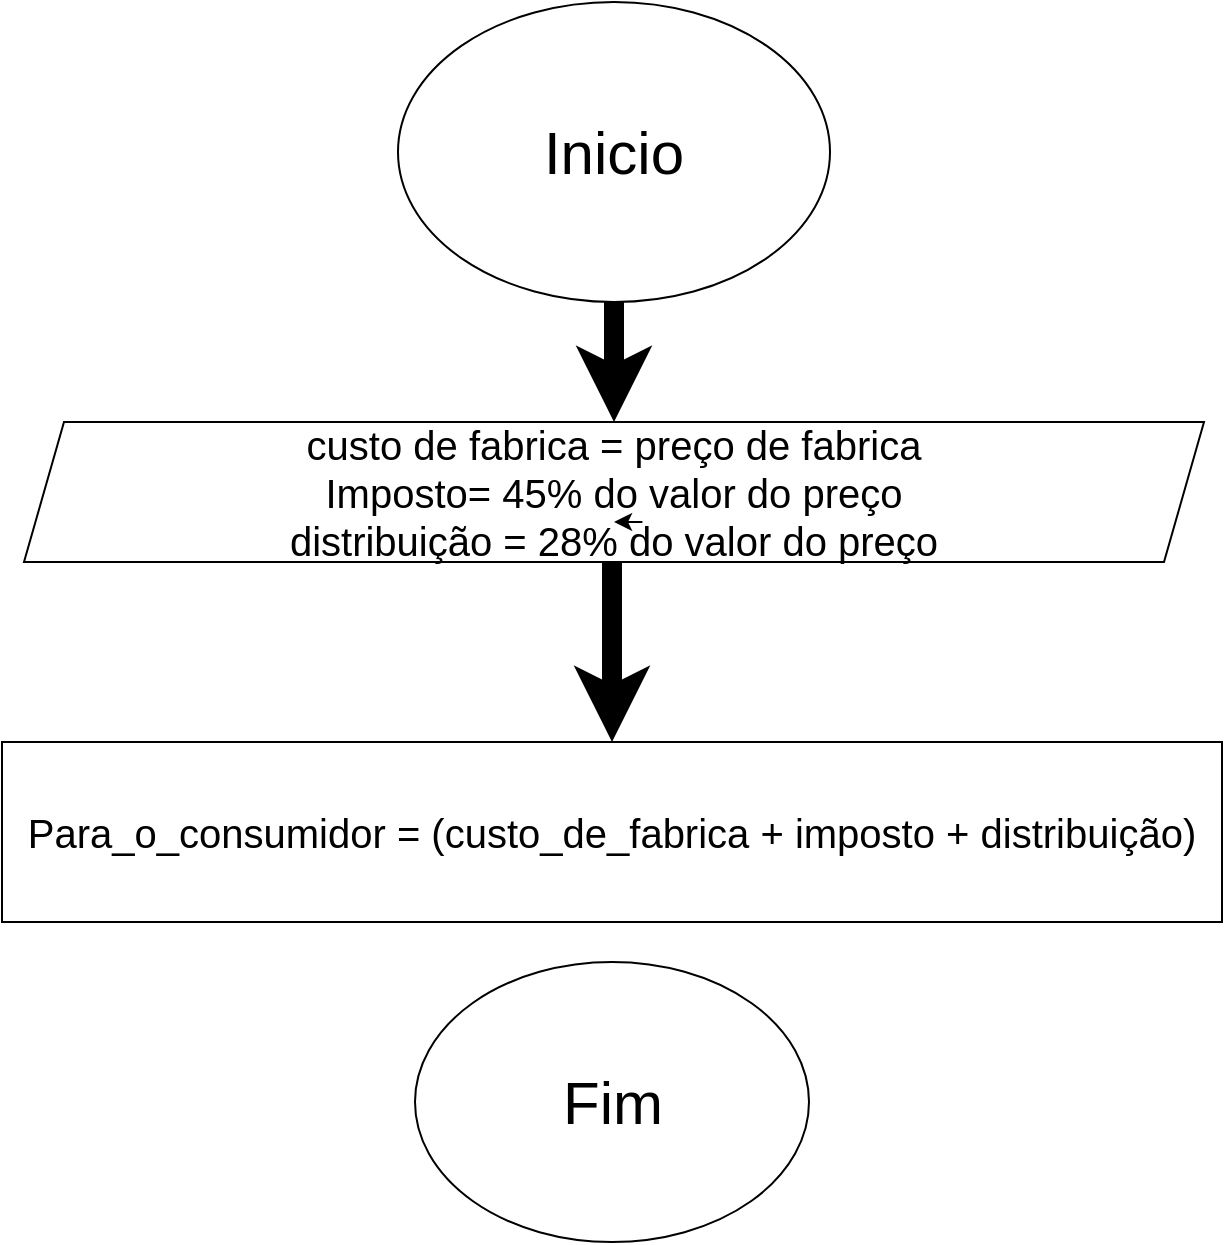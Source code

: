 <mxfile version="26.1.1">
  <diagram name="Página-1" id="XmmrPeo6AO8t4cO1RTAe">
    <mxGraphModel dx="1434" dy="772" grid="1" gridSize="10" guides="1" tooltips="1" connect="1" arrows="1" fold="1" page="1" pageScale="1" pageWidth="827" pageHeight="1169" math="0" shadow="0">
      <root>
        <mxCell id="0" />
        <mxCell id="1" parent="0" />
        <mxCell id="lY3dCMxPr9Tgazk4Mfbc-11" value="" style="edgeStyle=orthogonalEdgeStyle;rounded=0;orthogonalLoop=1;jettySize=auto;html=1;strokeWidth=10;" edge="1" parent="1" source="lY3dCMxPr9Tgazk4Mfbc-2" target="lY3dCMxPr9Tgazk4Mfbc-6">
          <mxGeometry relative="1" as="geometry" />
        </mxCell>
        <mxCell id="lY3dCMxPr9Tgazk4Mfbc-2" value="Inicio" style="ellipse;whiteSpace=wrap;html=1;fontFamily=Helvetica;fontSize=30;" vertex="1" parent="1">
          <mxGeometry x="306" width="216" height="150" as="geometry" />
        </mxCell>
        <mxCell id="lY3dCMxPr9Tgazk4Mfbc-6" value="custo de fabrica = preço de fabrica&lt;div&gt;Imposto= 45% do valor do preço&lt;/div&gt;&lt;div&gt;distribuição = 28% do valor do preço&lt;/div&gt;" style="shape=parallelogram;perimeter=parallelogramPerimeter;whiteSpace=wrap;html=1;fixedSize=1;fontSize=20;" vertex="1" parent="1">
          <mxGeometry x="119" y="210" width="590" height="70" as="geometry" />
        </mxCell>
        <mxCell id="lY3dCMxPr9Tgazk4Mfbc-12" value="" style="edgeStyle=orthogonalEdgeStyle;rounded=0;orthogonalLoop=1;jettySize=auto;html=1;strokeWidth=10;" edge="1" parent="1">
          <mxGeometry relative="1" as="geometry">
            <mxPoint x="413" y="280" as="sourcePoint" />
            <mxPoint x="413" y="370" as="targetPoint" />
          </mxGeometry>
        </mxCell>
        <mxCell id="lY3dCMxPr9Tgazk4Mfbc-13" style="edgeStyle=orthogonalEdgeStyle;rounded=0;orthogonalLoop=1;jettySize=auto;html=1;entryX=0.476;entryY=0;entryDx=0;entryDy=0;entryPerimeter=0;" edge="1" parent="1">
          <mxGeometry relative="1" as="geometry">
            <mxPoint x="428.2" y="260" as="sourcePoint" />
            <mxPoint x="414.04" y="260" as="targetPoint" />
          </mxGeometry>
        </mxCell>
        <mxCell id="lY3dCMxPr9Tgazk4Mfbc-14" value="Para_o_consumidor = (custo_de_fabrica + imposto + distribuição)" style="rounded=0;whiteSpace=wrap;html=1;fontSize=20;" vertex="1" parent="1">
          <mxGeometry x="108" y="370" width="610" height="90" as="geometry" />
        </mxCell>
        <mxCell id="lY3dCMxPr9Tgazk4Mfbc-16" value="Fim" style="ellipse;whiteSpace=wrap;html=1;fontSize=30;" vertex="1" parent="1">
          <mxGeometry x="314.5" y="480" width="197" height="140" as="geometry" />
        </mxCell>
      </root>
    </mxGraphModel>
  </diagram>
</mxfile>
